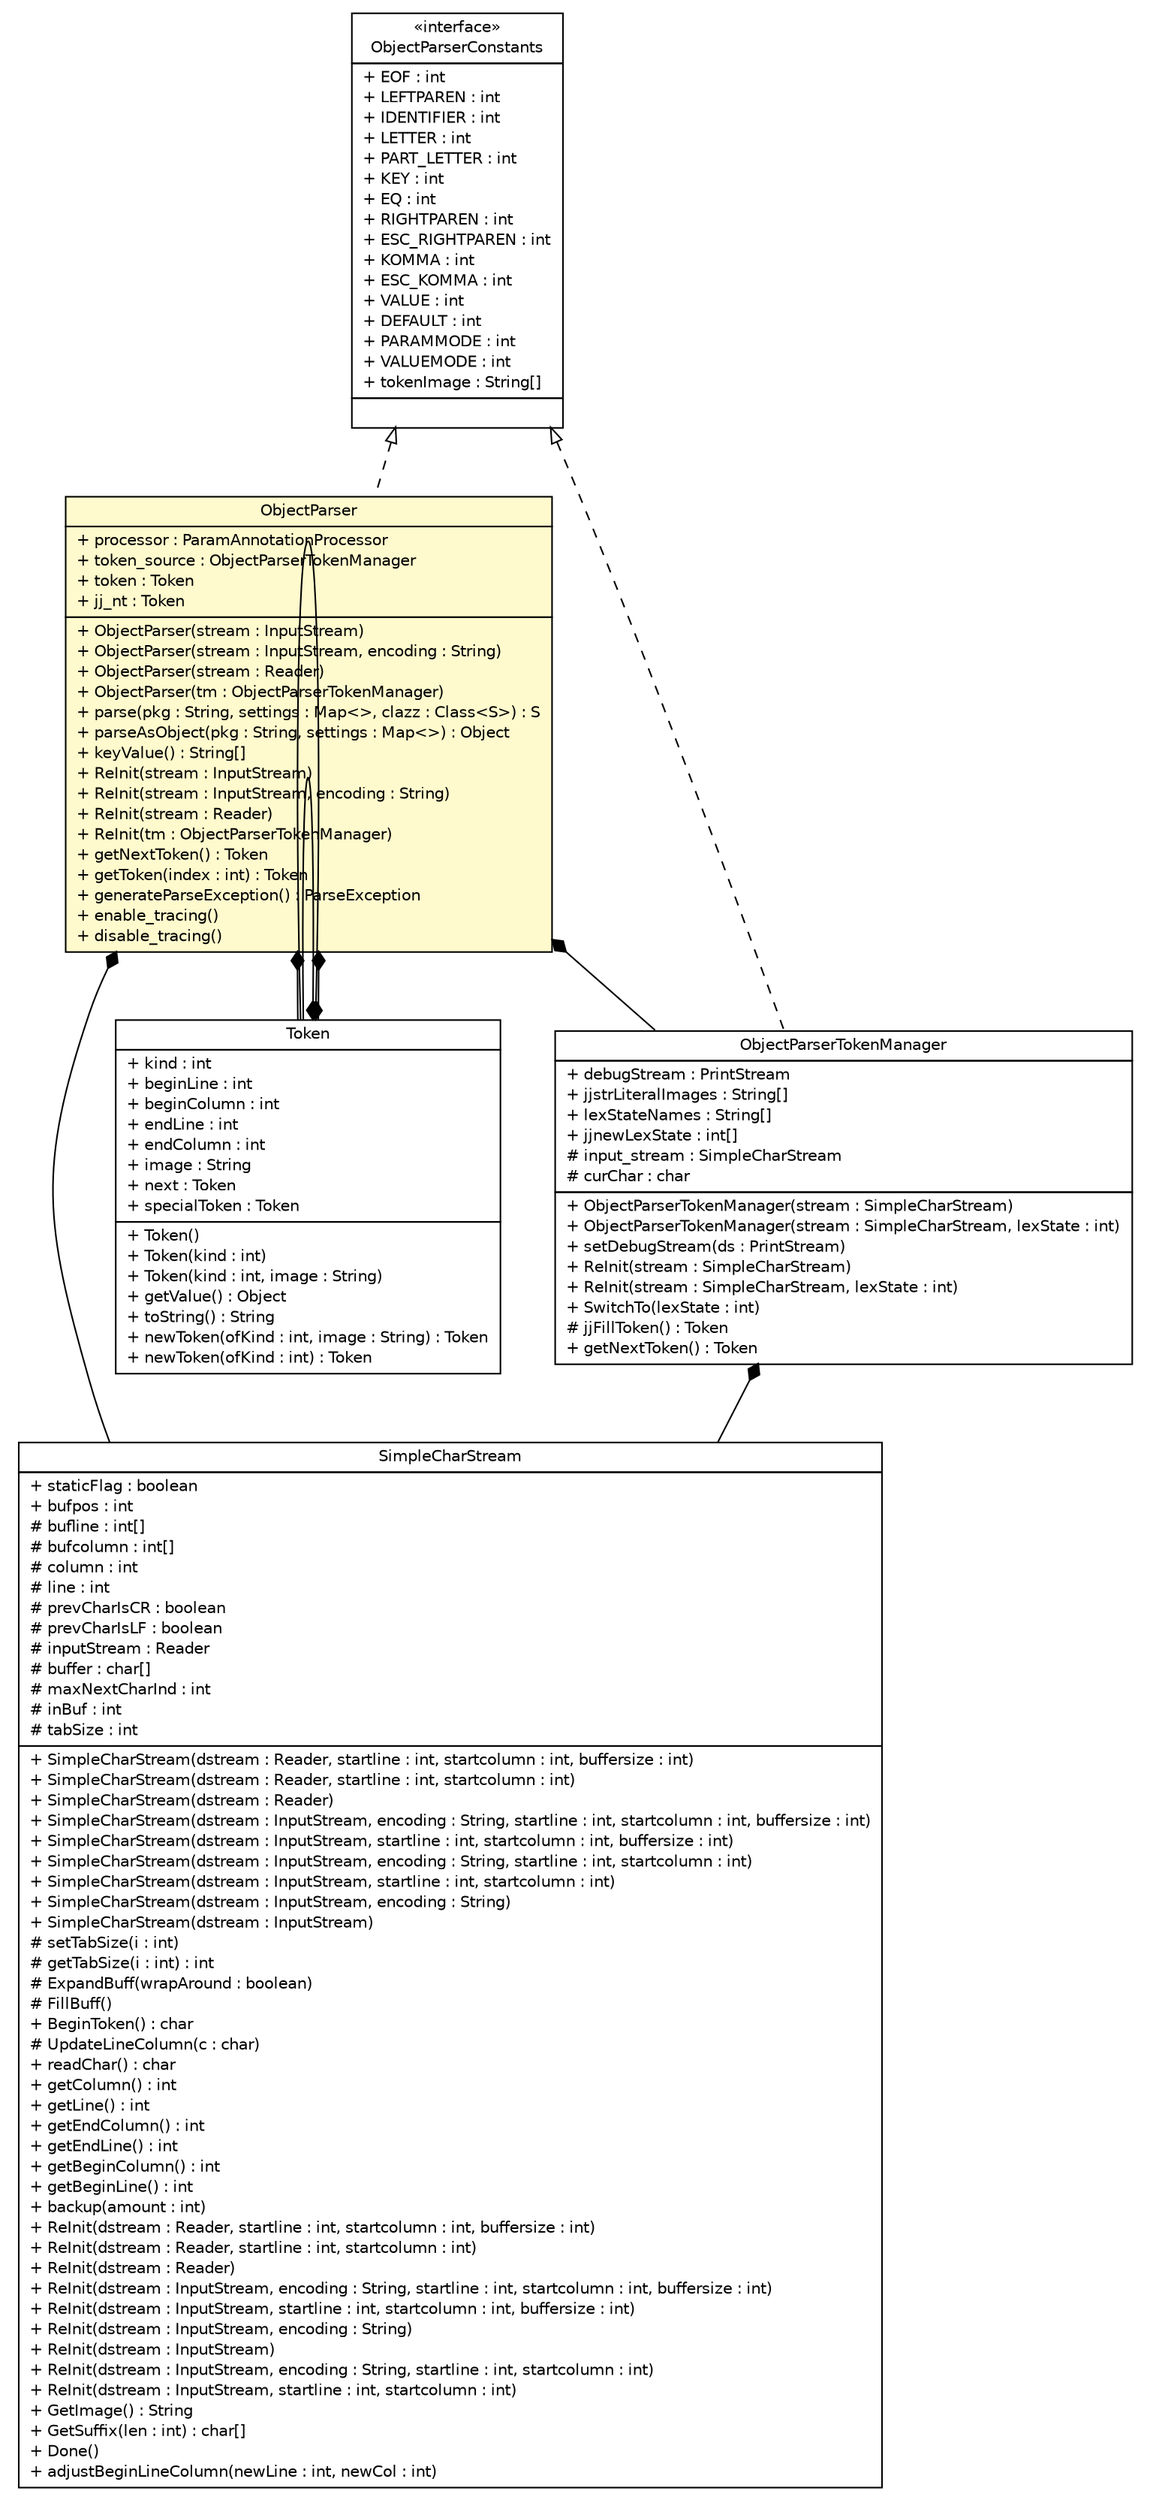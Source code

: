 #!/usr/local/bin/dot
#
# Class diagram 
# Generated by UMLGraph version R5_6 (http://www.umlgraph.org/)
#

digraph G {
	edge [fontname="Helvetica",fontsize=10,labelfontname="Helvetica",labelfontsize=10];
	node [fontname="Helvetica",fontsize=10,shape=plaintext];
	nodesep=0.25;
	ranksep=0.5;
	// com.vectorprint.configuration.parser.SimpleCharStream
	c4362 [label=<<table title="com.vectorprint.configuration.parser.SimpleCharStream" border="0" cellborder="1" cellspacing="0" cellpadding="2" port="p" href="./SimpleCharStream.html">
		<tr><td><table border="0" cellspacing="0" cellpadding="1">
<tr><td align="center" balign="center"> SimpleCharStream </td></tr>
		</table></td></tr>
		<tr><td><table border="0" cellspacing="0" cellpadding="1">
<tr><td align="left" balign="left"> + staticFlag : boolean </td></tr>
<tr><td align="left" balign="left"> + bufpos : int </td></tr>
<tr><td align="left" balign="left"> # bufline : int[] </td></tr>
<tr><td align="left" balign="left"> # bufcolumn : int[] </td></tr>
<tr><td align="left" balign="left"> # column : int </td></tr>
<tr><td align="left" balign="left"> # line : int </td></tr>
<tr><td align="left" balign="left"> # prevCharIsCR : boolean </td></tr>
<tr><td align="left" balign="left"> # prevCharIsLF : boolean </td></tr>
<tr><td align="left" balign="left"> # inputStream : Reader </td></tr>
<tr><td align="left" balign="left"> # buffer : char[] </td></tr>
<tr><td align="left" balign="left"> # maxNextCharInd : int </td></tr>
<tr><td align="left" balign="left"> # inBuf : int </td></tr>
<tr><td align="left" balign="left"> # tabSize : int </td></tr>
		</table></td></tr>
		<tr><td><table border="0" cellspacing="0" cellpadding="1">
<tr><td align="left" balign="left"> + SimpleCharStream(dstream : Reader, startline : int, startcolumn : int, buffersize : int) </td></tr>
<tr><td align="left" balign="left"> + SimpleCharStream(dstream : Reader, startline : int, startcolumn : int) </td></tr>
<tr><td align="left" balign="left"> + SimpleCharStream(dstream : Reader) </td></tr>
<tr><td align="left" balign="left"> + SimpleCharStream(dstream : InputStream, encoding : String, startline : int, startcolumn : int, buffersize : int) </td></tr>
<tr><td align="left" balign="left"> + SimpleCharStream(dstream : InputStream, startline : int, startcolumn : int, buffersize : int) </td></tr>
<tr><td align="left" balign="left"> + SimpleCharStream(dstream : InputStream, encoding : String, startline : int, startcolumn : int) </td></tr>
<tr><td align="left" balign="left"> + SimpleCharStream(dstream : InputStream, startline : int, startcolumn : int) </td></tr>
<tr><td align="left" balign="left"> + SimpleCharStream(dstream : InputStream, encoding : String) </td></tr>
<tr><td align="left" balign="left"> + SimpleCharStream(dstream : InputStream) </td></tr>
<tr><td align="left" balign="left"> # setTabSize(i : int) </td></tr>
<tr><td align="left" balign="left"> # getTabSize(i : int) : int </td></tr>
<tr><td align="left" balign="left"> # ExpandBuff(wrapAround : boolean) </td></tr>
<tr><td align="left" balign="left"> # FillBuff() </td></tr>
<tr><td align="left" balign="left"> + BeginToken() : char </td></tr>
<tr><td align="left" balign="left"> # UpdateLineColumn(c : char) </td></tr>
<tr><td align="left" balign="left"> + readChar() : char </td></tr>
<tr><td align="left" balign="left"> + getColumn() : int </td></tr>
<tr><td align="left" balign="left"> + getLine() : int </td></tr>
<tr><td align="left" balign="left"> + getEndColumn() : int </td></tr>
<tr><td align="left" balign="left"> + getEndLine() : int </td></tr>
<tr><td align="left" balign="left"> + getBeginColumn() : int </td></tr>
<tr><td align="left" balign="left"> + getBeginLine() : int </td></tr>
<tr><td align="left" balign="left"> + backup(amount : int) </td></tr>
<tr><td align="left" balign="left"> + ReInit(dstream : Reader, startline : int, startcolumn : int, buffersize : int) </td></tr>
<tr><td align="left" balign="left"> + ReInit(dstream : Reader, startline : int, startcolumn : int) </td></tr>
<tr><td align="left" balign="left"> + ReInit(dstream : Reader) </td></tr>
<tr><td align="left" balign="left"> + ReInit(dstream : InputStream, encoding : String, startline : int, startcolumn : int, buffersize : int) </td></tr>
<tr><td align="left" balign="left"> + ReInit(dstream : InputStream, startline : int, startcolumn : int, buffersize : int) </td></tr>
<tr><td align="left" balign="left"> + ReInit(dstream : InputStream, encoding : String) </td></tr>
<tr><td align="left" balign="left"> + ReInit(dstream : InputStream) </td></tr>
<tr><td align="left" balign="left"> + ReInit(dstream : InputStream, encoding : String, startline : int, startcolumn : int) </td></tr>
<tr><td align="left" balign="left"> + ReInit(dstream : InputStream, startline : int, startcolumn : int) </td></tr>
<tr><td align="left" balign="left"> + GetImage() : String </td></tr>
<tr><td align="left" balign="left"> + GetSuffix(len : int) : char[] </td></tr>
<tr><td align="left" balign="left"> + Done() </td></tr>
<tr><td align="left" balign="left"> + adjustBeginLineColumn(newLine : int, newCol : int) </td></tr>
		</table></td></tr>
		</table>>, URL="./SimpleCharStream.html", fontname="Helvetica", fontcolor="black", fontsize=10.0];
	// com.vectorprint.configuration.parser.ObjectParser
	c4363 [label=<<table title="com.vectorprint.configuration.parser.ObjectParser" border="0" cellborder="1" cellspacing="0" cellpadding="2" port="p" bgcolor="lemonChiffon" href="./ObjectParser.html">
		<tr><td><table border="0" cellspacing="0" cellpadding="1">
<tr><td align="center" balign="center"> ObjectParser </td></tr>
		</table></td></tr>
		<tr><td><table border="0" cellspacing="0" cellpadding="1">
<tr><td align="left" balign="left"> + processor : ParamAnnotationProcessor </td></tr>
<tr><td align="left" balign="left"> + token_source : ObjectParserTokenManager </td></tr>
<tr><td align="left" balign="left"> + token : Token </td></tr>
<tr><td align="left" balign="left"> + jj_nt : Token </td></tr>
		</table></td></tr>
		<tr><td><table border="0" cellspacing="0" cellpadding="1">
<tr><td align="left" balign="left"> + ObjectParser(stream : InputStream) </td></tr>
<tr><td align="left" balign="left"> + ObjectParser(stream : InputStream, encoding : String) </td></tr>
<tr><td align="left" balign="left"> + ObjectParser(stream : Reader) </td></tr>
<tr><td align="left" balign="left"> + ObjectParser(tm : ObjectParserTokenManager) </td></tr>
<tr><td align="left" balign="left"> + parse(pkg : String, settings : Map&lt;&gt;, clazz : Class&lt;S&gt;) : S </td></tr>
<tr><td align="left" balign="left"> + parseAsObject(pkg : String, settings : Map&lt;&gt;) : Object </td></tr>
<tr><td align="left" balign="left"> + keyValue() : String[] </td></tr>
<tr><td align="left" balign="left"> + ReInit(stream : InputStream) </td></tr>
<tr><td align="left" balign="left"> + ReInit(stream : InputStream, encoding : String) </td></tr>
<tr><td align="left" balign="left"> + ReInit(stream : Reader) </td></tr>
<tr><td align="left" balign="left"> + ReInit(tm : ObjectParserTokenManager) </td></tr>
<tr><td align="left" balign="left"> + getNextToken() : Token </td></tr>
<tr><td align="left" balign="left"> + getToken(index : int) : Token </td></tr>
<tr><td align="left" balign="left"> + generateParseException() : ParseException </td></tr>
<tr><td align="left" balign="left"> + enable_tracing() </td></tr>
<tr><td align="left" balign="left"> + disable_tracing() </td></tr>
		</table></td></tr>
		</table>>, URL="./ObjectParser.html", fontname="Helvetica", fontcolor="black", fontsize=10.0];
	// com.vectorprint.configuration.parser.Token
	c4365 [label=<<table title="com.vectorprint.configuration.parser.Token" border="0" cellborder="1" cellspacing="0" cellpadding="2" port="p" href="./Token.html">
		<tr><td><table border="0" cellspacing="0" cellpadding="1">
<tr><td align="center" balign="center"> Token </td></tr>
		</table></td></tr>
		<tr><td><table border="0" cellspacing="0" cellpadding="1">
<tr><td align="left" balign="left"> + kind : int </td></tr>
<tr><td align="left" balign="left"> + beginLine : int </td></tr>
<tr><td align="left" balign="left"> + beginColumn : int </td></tr>
<tr><td align="left" balign="left"> + endLine : int </td></tr>
<tr><td align="left" balign="left"> + endColumn : int </td></tr>
<tr><td align="left" balign="left"> + image : String </td></tr>
<tr><td align="left" balign="left"> + next : Token </td></tr>
<tr><td align="left" balign="left"> + specialToken : Token </td></tr>
		</table></td></tr>
		<tr><td><table border="0" cellspacing="0" cellpadding="1">
<tr><td align="left" balign="left"> + Token() </td></tr>
<tr><td align="left" balign="left"> + Token(kind : int) </td></tr>
<tr><td align="left" balign="left"> + Token(kind : int, image : String) </td></tr>
<tr><td align="left" balign="left"> + getValue() : Object </td></tr>
<tr><td align="left" balign="left"> + toString() : String </td></tr>
<tr><td align="left" balign="left"> + newToken(ofKind : int, image : String) : Token </td></tr>
<tr><td align="left" balign="left"> + newToken(ofKind : int) : Token </td></tr>
		</table></td></tr>
		</table>>, URL="./Token.html", fontname="Helvetica", fontcolor="black", fontsize=10.0];
	// com.vectorprint.configuration.parser.ObjectParserConstants
	c4369 [label=<<table title="com.vectorprint.configuration.parser.ObjectParserConstants" border="0" cellborder="1" cellspacing="0" cellpadding="2" port="p" href="./ObjectParserConstants.html">
		<tr><td><table border="0" cellspacing="0" cellpadding="1">
<tr><td align="center" balign="center"> &#171;interface&#187; </td></tr>
<tr><td align="center" balign="center"> ObjectParserConstants </td></tr>
		</table></td></tr>
		<tr><td><table border="0" cellspacing="0" cellpadding="1">
<tr><td align="left" balign="left"> + EOF : int </td></tr>
<tr><td align="left" balign="left"> + LEFTPAREN : int </td></tr>
<tr><td align="left" balign="left"> + IDENTIFIER : int </td></tr>
<tr><td align="left" balign="left"> + LETTER : int </td></tr>
<tr><td align="left" balign="left"> + PART_LETTER : int </td></tr>
<tr><td align="left" balign="left"> + KEY : int </td></tr>
<tr><td align="left" balign="left"> + EQ : int </td></tr>
<tr><td align="left" balign="left"> + RIGHTPAREN : int </td></tr>
<tr><td align="left" balign="left"> + ESC_RIGHTPAREN : int </td></tr>
<tr><td align="left" balign="left"> + KOMMA : int </td></tr>
<tr><td align="left" balign="left"> + ESC_KOMMA : int </td></tr>
<tr><td align="left" balign="left"> + VALUE : int </td></tr>
<tr><td align="left" balign="left"> + DEFAULT : int </td></tr>
<tr><td align="left" balign="left"> + PARAMMODE : int </td></tr>
<tr><td align="left" balign="left"> + VALUEMODE : int </td></tr>
<tr><td align="left" balign="left"> + tokenImage : String[] </td></tr>
		</table></td></tr>
		<tr><td><table border="0" cellspacing="0" cellpadding="1">
<tr><td align="left" balign="left">  </td></tr>
		</table></td></tr>
		</table>>, URL="./ObjectParserConstants.html", fontname="Helvetica", fontcolor="black", fontsize=10.0];
	// com.vectorprint.configuration.parser.ObjectParserTokenManager
	c4371 [label=<<table title="com.vectorprint.configuration.parser.ObjectParserTokenManager" border="0" cellborder="1" cellspacing="0" cellpadding="2" port="p" href="./ObjectParserTokenManager.html">
		<tr><td><table border="0" cellspacing="0" cellpadding="1">
<tr><td align="center" balign="center"> ObjectParserTokenManager </td></tr>
		</table></td></tr>
		<tr><td><table border="0" cellspacing="0" cellpadding="1">
<tr><td align="left" balign="left"> + debugStream : PrintStream </td></tr>
<tr><td align="left" balign="left"> + jjstrLiteralImages : String[] </td></tr>
<tr><td align="left" balign="left"> + lexStateNames : String[] </td></tr>
<tr><td align="left" balign="left"> + jjnewLexState : int[] </td></tr>
<tr><td align="left" balign="left"> # input_stream : SimpleCharStream </td></tr>
<tr><td align="left" balign="left"> # curChar : char </td></tr>
		</table></td></tr>
		<tr><td><table border="0" cellspacing="0" cellpadding="1">
<tr><td align="left" balign="left"> + ObjectParserTokenManager(stream : SimpleCharStream) </td></tr>
<tr><td align="left" balign="left"> + ObjectParserTokenManager(stream : SimpleCharStream, lexState : int) </td></tr>
<tr><td align="left" balign="left"> + setDebugStream(ds : PrintStream) </td></tr>
<tr><td align="left" balign="left"> + ReInit(stream : SimpleCharStream) </td></tr>
<tr><td align="left" balign="left"> + ReInit(stream : SimpleCharStream, lexState : int) </td></tr>
<tr><td align="left" balign="left"> + SwitchTo(lexState : int) </td></tr>
<tr><td align="left" balign="left"> # jjFillToken() : Token </td></tr>
<tr><td align="left" balign="left"> + getNextToken() : Token </td></tr>
		</table></td></tr>
		</table>>, URL="./ObjectParserTokenManager.html", fontname="Helvetica", fontcolor="black", fontsize=10.0];
	//com.vectorprint.configuration.parser.ObjectParser implements com.vectorprint.configuration.parser.ObjectParserConstants
	c4369:p -> c4363:p [dir=back,arrowtail=empty,style=dashed];
	//com.vectorprint.configuration.parser.ObjectParserTokenManager implements com.vectorprint.configuration.parser.ObjectParserConstants
	c4369:p -> c4371:p [dir=back,arrowtail=empty,style=dashed];
	// com.vectorprint.configuration.parser.ObjectParser COMPOSED com.vectorprint.configuration.parser.ObjectParserTokenManager
	c4363:p -> c4371:p [taillabel="", label="", headlabel="", fontname="Helvetica", fontcolor="black", fontsize=10.0, color="black", arrowhead=none, arrowtail=diamond, dir=both];
	// com.vectorprint.configuration.parser.ObjectParser COMPOSED com.vectorprint.configuration.parser.SimpleCharStream
	c4363:p -> c4362:p [taillabel="", label="", headlabel="", fontname="Helvetica", fontcolor="black", fontsize=10.0, color="black", arrowhead=none, arrowtail=diamond, dir=both];
	// com.vectorprint.configuration.parser.ObjectParser COMPOSED com.vectorprint.configuration.parser.Token
	c4363:p -> c4365:p [taillabel="", label="", headlabel="", fontname="Helvetica", fontcolor="black", fontsize=10.0, color="black", arrowhead=none, arrowtail=diamond, dir=both];
	// com.vectorprint.configuration.parser.ObjectParser COMPOSED com.vectorprint.configuration.parser.Token
	c4363:p -> c4365:p [taillabel="", label="", headlabel="", fontname="Helvetica", fontcolor="black", fontsize=10.0, color="black", arrowhead=none, arrowtail=diamond, dir=both];
	// com.vectorprint.configuration.parser.Token COMPOSED com.vectorprint.configuration.parser.Token
	c4365:p -> c4365:p [taillabel="", label="", headlabel="", fontname="Helvetica", fontcolor="black", fontsize=10.0, color="black", arrowhead=none, arrowtail=diamond, dir=both];
	// com.vectorprint.configuration.parser.Token COMPOSED com.vectorprint.configuration.parser.Token
	c4365:p -> c4365:p [taillabel="", label="", headlabel="", fontname="Helvetica", fontcolor="black", fontsize=10.0, color="black", arrowhead=none, arrowtail=diamond, dir=both];
	// com.vectorprint.configuration.parser.ObjectParserTokenManager COMPOSED com.vectorprint.configuration.parser.SimpleCharStream
	c4371:p -> c4362:p [taillabel="", label="", headlabel="", fontname="Helvetica", fontcolor="black", fontsize=10.0, color="black", arrowhead=none, arrowtail=diamond, dir=both];
}

